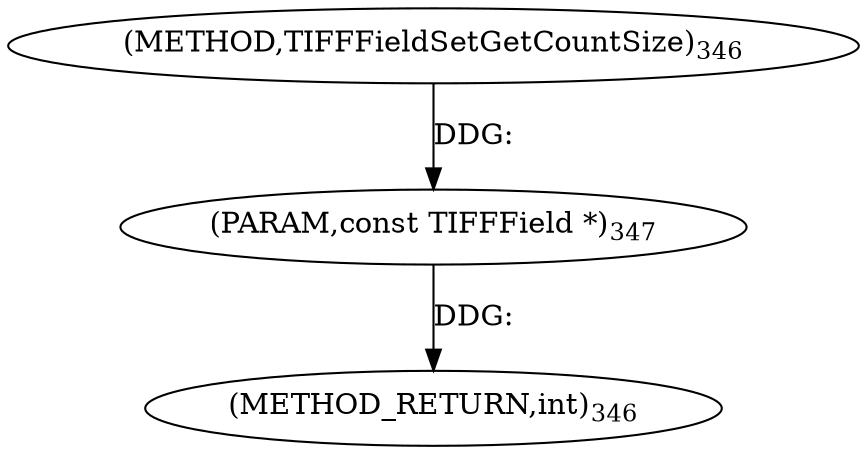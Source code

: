 digraph "TIFFFieldSetGetCountSize" {  
"8463" [label = <(METHOD,TIFFFieldSetGetCountSize)<SUB>346</SUB>> ]
"8465" [label = <(METHOD_RETURN,int)<SUB>346</SUB>> ]
"8464" [label = <(PARAM,const TIFFField *)<SUB>347</SUB>> ]
  "8464" -> "8465"  [ label = "DDG: "] 
  "8463" -> "8464"  [ label = "DDG: "] 
}
